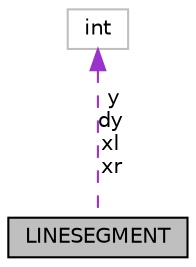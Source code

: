 digraph "LINESEGMENT"
{
 // INTERACTIVE_SVG=YES
  edge [fontname="Helvetica",fontsize="10",labelfontname="Helvetica",labelfontsize="10"];
  node [fontname="Helvetica",fontsize="10",shape=record];
  Node1 [label="LINESEGMENT",height=0.2,width=0.4,color="black", fillcolor="grey75", style="filled", fontcolor="black"];
  Node2 -> Node1 [dir="back",color="darkorchid3",fontsize="10",style="dashed",label=" y\ndy\nxl\nxr" ,fontname="Helvetica"];
  Node2 [label="int",height=0.2,width=0.4,color="grey75", fillcolor="white", style="filled"];
}
